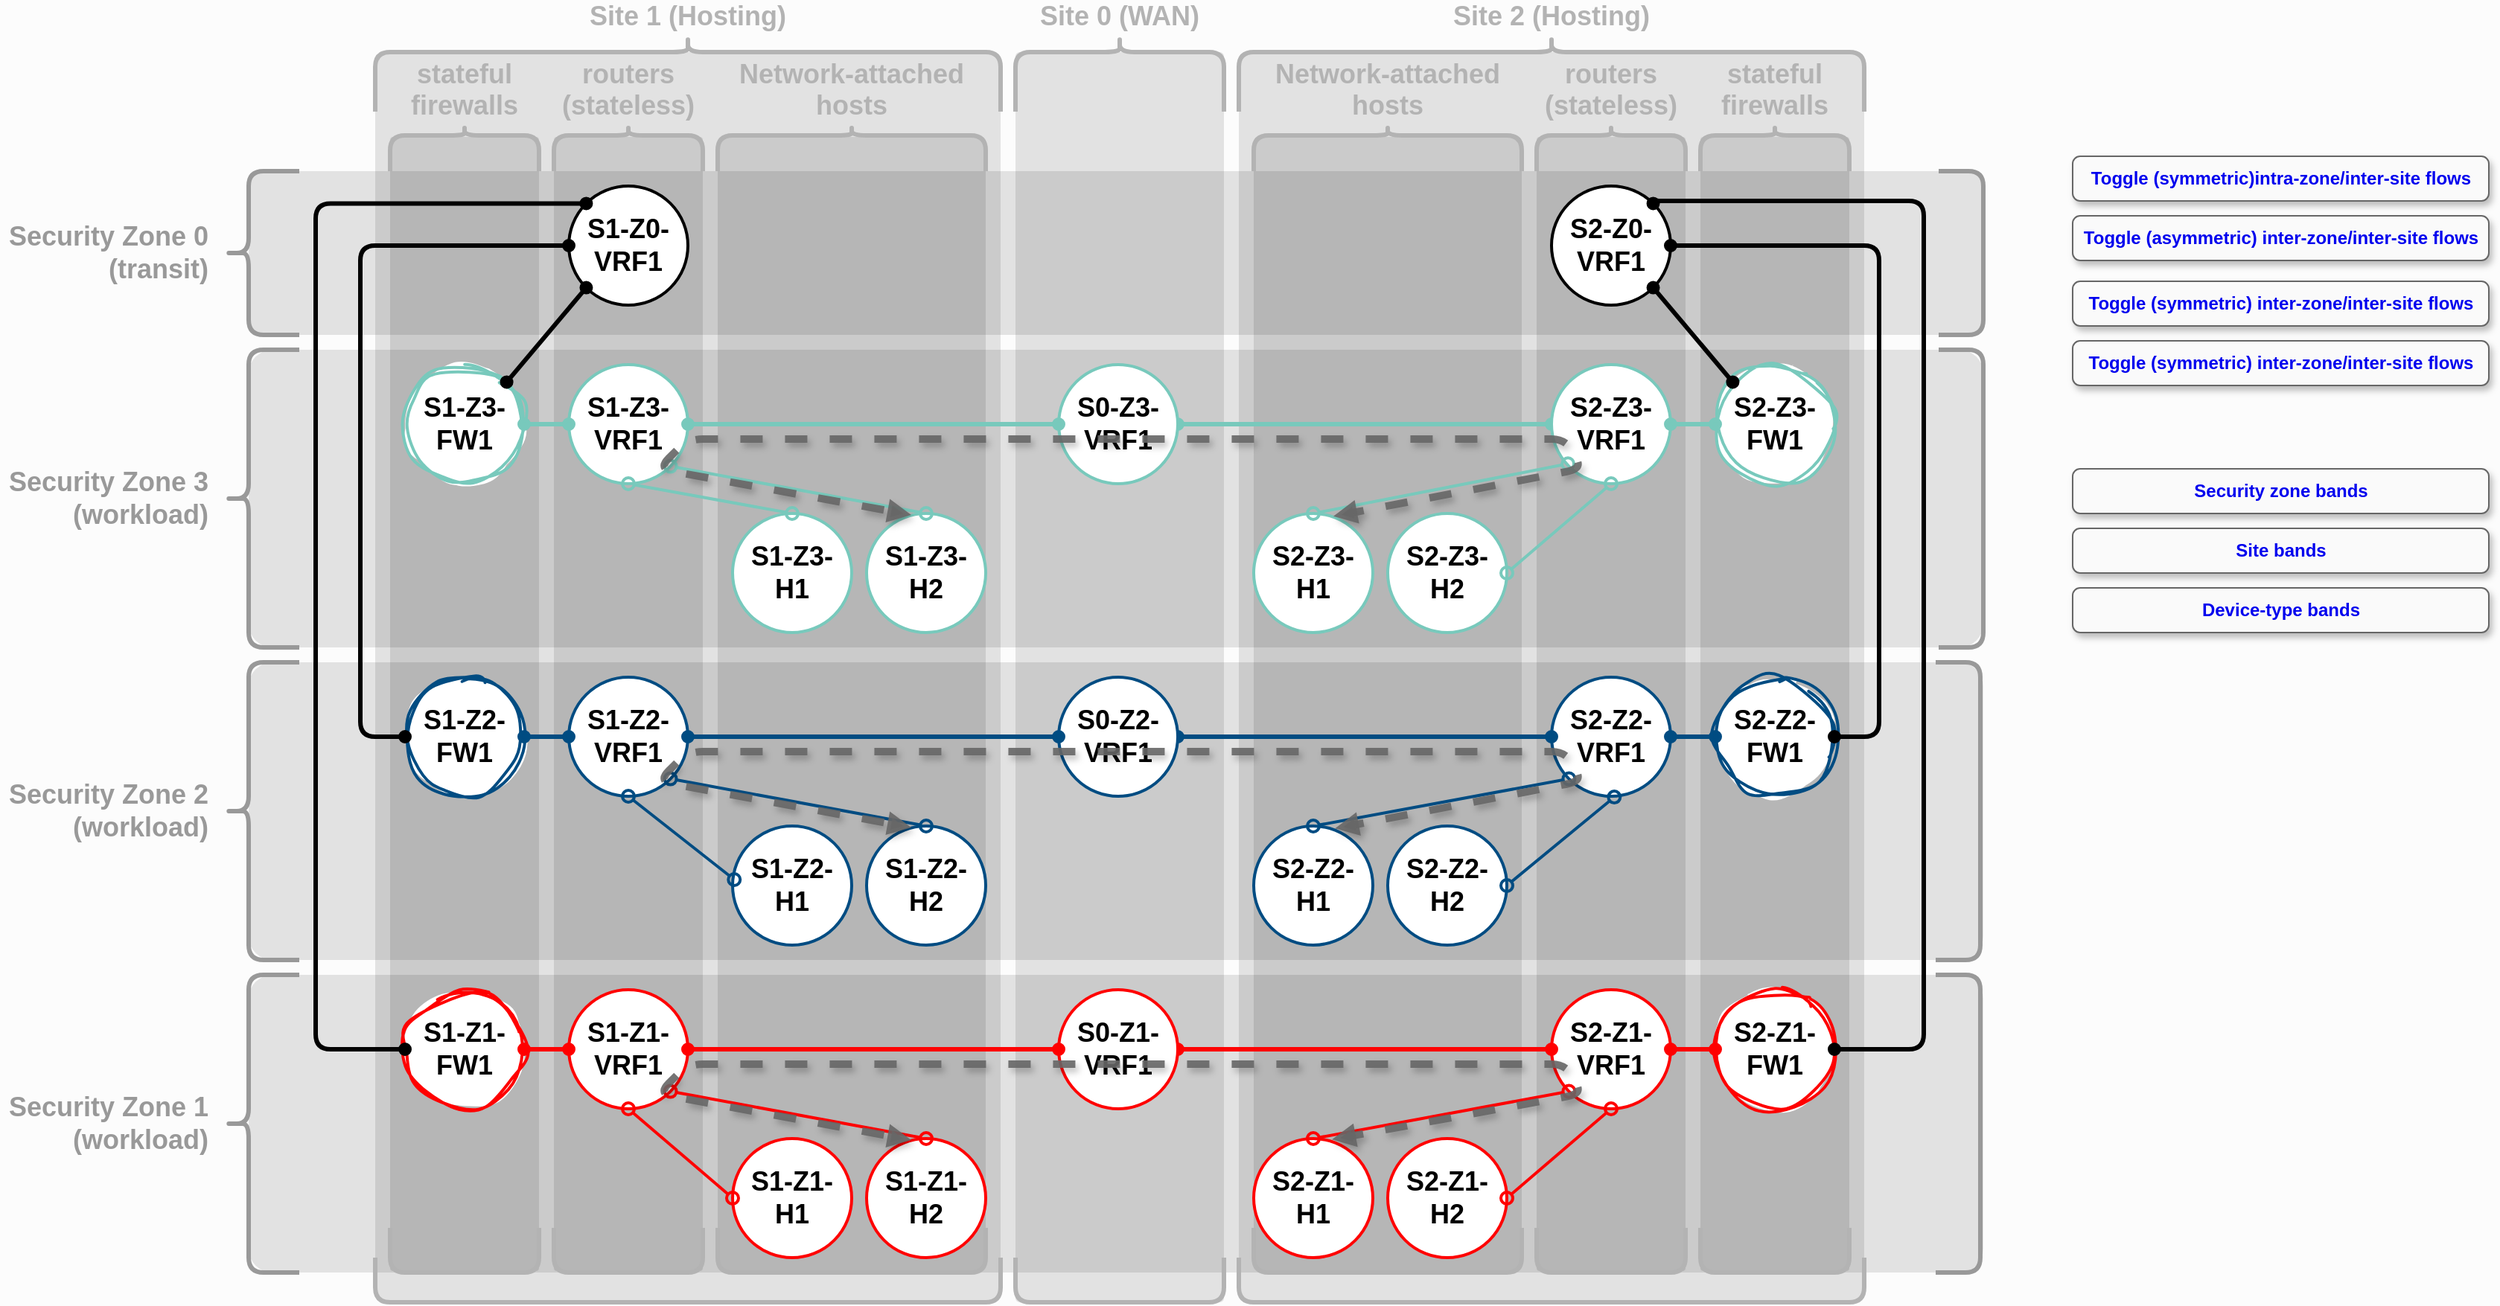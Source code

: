 <mxfile version="24.3.1" type="device">
  <diagram name="Page-1" id="6yeymBKhxuc0Mbmd6qp0">
    <mxGraphModel dx="1463" dy="1254" grid="1" gridSize="10" guides="1" tooltips="1" connect="1" arrows="1" fold="1" page="1" pageScale="1" pageWidth="850" pageHeight="1100" background="#FCFCFC" math="0" shadow="0">
      <root>
        <mxCell id="0" />
        <mxCell id="1" parent="0" />
        <object label="" tags="band band-sz band-sz0" id="dSsE4svFGT5zycd-9bUz-37">
          <mxCell style="rounded=1;whiteSpace=wrap;html=1;strokeColor=none;fillColor=#000000;arcSize=8;opacity=10;" vertex="1" parent="1">
            <mxGeometry x="1175" y="170" width="1165" height="110" as="geometry" />
          </mxCell>
        </object>
        <object label="" tags="band band-sz band-sz3" id="dSsE4svFGT5zycd-9bUz-38">
          <mxCell style="rounded=1;whiteSpace=wrap;html=1;strokeColor=none;fillColor=#000000;arcSize=8;opacity=10;" vertex="1" parent="1">
            <mxGeometry x="1175" y="290" width="1165" height="200" as="geometry" />
          </mxCell>
        </object>
        <object label="" tags="band band-sz band-sz2" id="dSsE4svFGT5zycd-9bUz-39">
          <mxCell style="rounded=1;whiteSpace=wrap;html=1;strokeColor=none;fillColor=#000000;arcSize=8;opacity=10;" vertex="1" parent="1">
            <mxGeometry x="1175" y="500" width="1165" height="200" as="geometry" />
          </mxCell>
        </object>
        <object label="" tags="band band-sz band-sz1" id="dSsE4svFGT5zycd-9bUz-40">
          <mxCell style="rounded=1;whiteSpace=wrap;html=1;strokeColor=none;fillColor=#000000;arcSize=8;opacity=10;" vertex="1" parent="1">
            <mxGeometry x="1175" y="710" width="1165" height="200" as="geometry" />
          </mxCell>
        </object>
        <object label="" tags="band band-devtype band-devtype-fw" id="dSsE4svFGT5zycd-9bUz-44">
          <mxCell style="rounded=1;whiteSpace=wrap;html=1;strokeColor=none;fillColor=#000000;arcSize=2;opacity=10;" vertex="1" parent="1">
            <mxGeometry x="1270" y="147" width="100" height="762" as="geometry" />
          </mxCell>
        </object>
        <object label="" tags="band band-devtype band-devtype-rtr" id="dSsE4svFGT5zycd-9bUz-45">
          <mxCell style="rounded=1;whiteSpace=wrap;html=1;strokeColor=none;fillColor=#000000;arcSize=2;opacity=10;" vertex="1" parent="1">
            <mxGeometry x="1380" y="147" width="100" height="762" as="geometry" />
          </mxCell>
        </object>
        <object label="" tags="band band-devtype band-devtype-hosts" id="dSsE4svFGT5zycd-9bUz-46">
          <mxCell style="rounded=1;whiteSpace=wrap;html=1;strokeColor=none;fillColor=#000000;arcSize=2;opacity=10;" vertex="1" parent="1">
            <mxGeometry x="1490" y="147" width="180" height="762" as="geometry" />
          </mxCell>
        </object>
        <object label="" tags="band band-devtype band-devtype-hosts" id="dSsE4svFGT5zycd-9bUz-47">
          <mxCell style="rounded=1;whiteSpace=wrap;html=1;strokeColor=none;fillColor=#000000;arcSize=2;opacity=10;" vertex="1" parent="1">
            <mxGeometry x="1850" y="147" width="180" height="762" as="geometry" />
          </mxCell>
        </object>
        <object label="" tags="band band-devtype band-devtype-rtr" id="dSsE4svFGT5zycd-9bUz-48">
          <mxCell style="rounded=1;whiteSpace=wrap;html=1;strokeColor=none;fillColor=#000000;arcSize=2;opacity=10;" vertex="1" parent="1">
            <mxGeometry x="2040" y="147" width="100" height="762" as="geometry" />
          </mxCell>
        </object>
        <object label="" tags="band band-devtype band-devtype-fw" id="dSsE4svFGT5zycd-9bUz-49">
          <mxCell style="rounded=1;whiteSpace=wrap;html=1;strokeColor=none;fillColor=#000000;arcSize=2;opacity=10;" vertex="1" parent="1">
            <mxGeometry x="2150" y="147" width="100" height="762" as="geometry" />
          </mxCell>
        </object>
        <object label="" tags="band site-band site-band2" id="dSsE4svFGT5zycd-9bUz-42">
          <mxCell style="rounded=1;whiteSpace=wrap;html=1;strokeColor=none;fillColor=#000000;arcSize=2;opacity=10;" vertex="1" parent="1">
            <mxGeometry x="1840" y="90" width="420" height="840" as="geometry" />
          </mxCell>
        </object>
        <object label="" tags="band site-band site-band0" id="dSsE4svFGT5zycd-9bUz-43">
          <mxCell style="rounded=1;whiteSpace=wrap;html=1;strokeColor=none;fillColor=#000000;arcSize=2;opacity=10;" vertex="1" parent="1">
            <mxGeometry x="1690" y="90" width="140" height="840" as="geometry" />
          </mxCell>
        </object>
        <object label="" tags="band site-band site-band1" id="dSsE4svFGT5zycd-9bUz-41">
          <mxCell style="rounded=1;whiteSpace=wrap;html=1;strokeColor=none;fillColor=#000000;arcSize=2;opacity=10;" vertex="1" parent="1">
            <mxGeometry x="1260" y="90" width="420" height="840" as="geometry" />
          </mxCell>
        </object>
        <mxCell id="Ux4JUTr80TsCuU6cvmH0-153" value="S2-Z2-H1" style="ellipse;whiteSpace=wrap;html=1;aspect=fixed;strokeWidth=2;strokeColor=#004C82;fontSize=18;fontStyle=1" parent="1" vertex="1">
          <mxGeometry x="1850" y="610" width="80" height="80" as="geometry" />
        </mxCell>
        <mxCell id="Ux4JUTr80TsCuU6cvmH0-154" value="S2-Z1-H2" style="ellipse;whiteSpace=wrap;html=1;aspect=fixed;strokeWidth=2;strokeColor=#FF0000;fontSize=18;fontStyle=1" parent="1" vertex="1">
          <mxGeometry x="1940" y="820" width="80" height="80" as="geometry" />
        </mxCell>
        <mxCell id="Ux4JUTr80TsCuU6cvmH0-155" value="S2-Z2-VRF1" style="ellipse;whiteSpace=wrap;html=1;aspect=fixed;strokeWidth=2;strokeColor=#004C82;fontSize=18;fontStyle=1" parent="1" vertex="1">
          <mxGeometry x="2050" y="510" width="80" height="80" as="geometry" />
        </mxCell>
        <mxCell id="Ux4JUTr80TsCuU6cvmH0-156" value="S2-Z1-VRF1" style="ellipse;whiteSpace=wrap;html=1;aspect=fixed;strokeWidth=2;strokeColor=#FF0000;fontSize=18;fontStyle=1" parent="1" vertex="1">
          <mxGeometry x="2050" y="720" width="80" height="80" as="geometry" />
        </mxCell>
        <mxCell id="Ux4JUTr80TsCuU6cvmH0-157" value="S2-Z2-FW1" style="ellipse;whiteSpace=wrap;html=1;aspect=fixed;strokeWidth=2;strokeColor=#004C82;fontSize=18;fontStyle=1;sketch=1;curveFitting=1;jiggle=2;" parent="1" vertex="1">
          <mxGeometry x="2160" y="510" width="80" height="80" as="geometry" />
        </mxCell>
        <mxCell id="Ux4JUTr80TsCuU6cvmH0-158" value="S2-Z1-FW1" style="ellipse;whiteSpace=wrap;html=1;aspect=fixed;strokeWidth=2;strokeColor=#FF0000;fontSize=18;fontStyle=1;sketch=1;curveFitting=1;jiggle=2;" parent="1" vertex="1">
          <mxGeometry x="2160" y="720" width="80" height="80" as="geometry" />
        </mxCell>
        <mxCell id="Ux4JUTr80TsCuU6cvmH0-159" value="S2-Z2-H2" style="ellipse;whiteSpace=wrap;html=1;aspect=fixed;strokeWidth=2;strokeColor=#004C82;fontSize=18;fontStyle=1" parent="1" vertex="1">
          <mxGeometry x="1940" y="610" width="80" height="80" as="geometry" />
        </mxCell>
        <mxCell id="Ux4JUTr80TsCuU6cvmH0-160" value="S2-Z1-H1" style="ellipse;whiteSpace=wrap;html=1;aspect=fixed;strokeWidth=2;strokeColor=#FF0000;fontSize=18;fontStyle=1" parent="1" vertex="1">
          <mxGeometry x="1850" y="820" width="80" height="80" as="geometry" />
        </mxCell>
        <mxCell id="Ux4JUTr80TsCuU6cvmH0-161" value="S2-Z0-VRF1" style="ellipse;whiteSpace=wrap;html=1;aspect=fixed;strokeWidth=2;strokeColor=#000000;fontSize=18;fontStyle=1" parent="1" vertex="1">
          <mxGeometry x="2050" y="180" width="80" height="80" as="geometry" />
        </mxCell>
        <object label="Site 2 (Hosting)" tags="band site-band site-band2" id="Ux4JUTr80TsCuU6cvmH0-162">
          <mxCell style="shape=curlyBracket;whiteSpace=wrap;html=1;rounded=1;labelPosition=center;verticalLabelPosition=top;align=center;verticalAlign=bottom;rotation=0;strokeWidth=3;strokeColor=#B3B3B3;size=0.2;direction=south;fontSize=18;fontColor=#B3B3B3;fontStyle=1" parent="1" vertex="1">
            <mxGeometry x="1840" y="80" width="420" height="50" as="geometry" />
          </mxCell>
        </object>
        <object label="" tags="band site-band site-band2" id="Ux4JUTr80TsCuU6cvmH0-163">
          <mxCell style="shape=curlyBracket;whiteSpace=wrap;html=1;rounded=1;labelPosition=left;verticalLabelPosition=middle;align=right;verticalAlign=middle;rotation=0;strokeWidth=3;strokeColor=#B3B3B3;direction=north;size=0;fontSize=18;fontStyle=1" parent="1" vertex="1">
            <mxGeometry x="1840" y="900" width="420" height="30" as="geometry" />
          </mxCell>
        </object>
        <mxCell id="Ux4JUTr80TsCuU6cvmH0-164" value="" style="endArrow=oval;startArrow=oval;html=1;strokeWidth=3;strokeColor=#004C82;startFill=1;endFill=1;fontSize=18;fontStyle=1" parent="1" source="Ux4JUTr80TsCuU6cvmH0-155" target="Ux4JUTr80TsCuU6cvmH0-157" edge="1">
          <mxGeometry width="50" height="50" relative="1" as="geometry">
            <mxPoint x="714.5" y="591" as="sourcePoint" />
            <mxPoint x="714.5" y="511" as="targetPoint" />
          </mxGeometry>
        </mxCell>
        <mxCell id="Ux4JUTr80TsCuU6cvmH0-165" value="" style="endArrow=oval;startArrow=oval;html=1;strokeWidth=2;strokeColor=#004C82;startFill=0;endFill=0;fontSize=18;fontStyle=1;endSize=8;startSize=8;exitX=1;exitY=0.5;exitDx=0;exitDy=0;entryX=0.527;entryY=1.007;entryDx=0;entryDy=0;entryPerimeter=0;" parent="1" source="Ux4JUTr80TsCuU6cvmH0-159" target="Ux4JUTr80TsCuU6cvmH0-155" edge="1">
          <mxGeometry width="50" height="50" relative="1" as="geometry">
            <mxPoint x="789.535" y="943.573" as="sourcePoint" />
            <mxPoint x="740.107" y="884.729" as="targetPoint" />
          </mxGeometry>
        </mxCell>
        <mxCell id="Ux4JUTr80TsCuU6cvmH0-166" value="" style="endArrow=oval;startArrow=oval;html=1;strokeWidth=2;strokeColor=#004C82;startFill=0;endFill=0;fontSize=18;fontStyle=1;endSize=8;startSize=8;exitX=0.5;exitY=0;exitDx=0;exitDy=0;entryX=0;entryY=1;entryDx=0;entryDy=0;" parent="1" source="Ux4JUTr80TsCuU6cvmH0-153" target="Ux4JUTr80TsCuU6cvmH0-155" edge="1">
          <mxGeometry width="50" height="50" relative="1" as="geometry">
            <mxPoint x="640.228" y="943.372" as="sourcePoint" />
            <mxPoint x="689.072" y="884.877" as="targetPoint" />
          </mxGeometry>
        </mxCell>
        <mxCell id="Ux4JUTr80TsCuU6cvmH0-167" value="" style="endArrow=oval;startArrow=oval;html=1;strokeWidth=3;strokeColor=#FF0000;startFill=1;endFill=1;fontSize=18;fontStyle=1" parent="1" source="Ux4JUTr80TsCuU6cvmH0-156" target="Ux4JUTr80TsCuU6cvmH0-158" edge="1">
          <mxGeometry width="50" height="50" relative="1" as="geometry">
            <mxPoint x="1418.5" y="669" as="sourcePoint" />
            <mxPoint x="1418.5" y="589" as="targetPoint" />
          </mxGeometry>
        </mxCell>
        <mxCell id="Ux4JUTr80TsCuU6cvmH0-168" value="" style="endArrow=oval;startArrow=oval;html=1;strokeWidth=2;strokeColor=#FF0000;startFill=0;endFill=0;fontSize=18;fontStyle=1;endSize=8;startSize=8;exitX=1;exitY=0.5;exitDx=0;exitDy=0;entryX=0.5;entryY=1;entryDx=0;entryDy=0;" parent="1" source="Ux4JUTr80TsCuU6cvmH0-154" target="Ux4JUTr80TsCuU6cvmH0-156" edge="1">
          <mxGeometry width="50" height="50" relative="1" as="geometry">
            <mxPoint x="1493.535" y="798.573" as="sourcePoint" />
            <mxPoint x="1444.107" y="739.729" as="targetPoint" />
          </mxGeometry>
        </mxCell>
        <mxCell id="Ux4JUTr80TsCuU6cvmH0-169" value="" style="endArrow=oval;startArrow=oval;html=1;strokeWidth=2;strokeColor=#FF0000;startFill=0;endFill=0;fontSize=18;fontStyle=1;endSize=8;startSize=8;exitX=0.5;exitY=0;exitDx=0;exitDy=0;entryX=0;entryY=1;entryDx=0;entryDy=0;" parent="1" source="Ux4JUTr80TsCuU6cvmH0-160" target="Ux4JUTr80TsCuU6cvmH0-156" edge="1">
          <mxGeometry width="50" height="50" relative="1" as="geometry">
            <mxPoint x="1344.228" y="798.372" as="sourcePoint" />
            <mxPoint x="1393.072" y="739.877" as="targetPoint" />
          </mxGeometry>
        </mxCell>
        <mxCell id="Ux4JUTr80TsCuU6cvmH0-172" value="" style="endArrow=oval;startArrow=oval;html=1;strokeWidth=3;strokeColor=#FF0000;startFill=1;endFill=1;fontSize=18;fontStyle=1;entryX=0;entryY=0.5;entryDx=0;entryDy=0;exitX=1;exitY=0.5;exitDx=0;exitDy=0;" parent="1" source="Ux4JUTr80TsCuU6cvmH0-175" target="Ux4JUTr80TsCuU6cvmH0-156" edge="1">
          <mxGeometry width="50" height="50" relative="1" as="geometry">
            <mxPoint x="1989.0" y="269" as="sourcePoint" />
            <mxPoint x="1733.75" y="159" as="targetPoint" />
          </mxGeometry>
        </mxCell>
        <mxCell id="Ux4JUTr80TsCuU6cvmH0-173" value="" style="endArrow=oval;startArrow=oval;html=1;strokeWidth=3;strokeColor=#004C82;startFill=1;endFill=1;fontSize=18;fontStyle=1;edgeStyle=orthogonalEdgeStyle;exitX=1;exitY=0.5;exitDx=0;exitDy=0;entryX=0;entryY=0.5;entryDx=0;entryDy=0;" parent="1" source="Ux4JUTr80TsCuU6cvmH0-174" target="Ux4JUTr80TsCuU6cvmH0-155" edge="1">
          <mxGeometry width="50" height="50" relative="1" as="geometry">
            <mxPoint x="1970.0" y="854" as="sourcePoint" />
            <mxPoint x="2059.5" y="623" as="targetPoint" />
          </mxGeometry>
        </mxCell>
        <mxCell id="Ux4JUTr80TsCuU6cvmH0-174" value="S0-Z2-VRF1" style="ellipse;whiteSpace=wrap;html=1;aspect=fixed;strokeWidth=2;strokeColor=#004C82;fontSize=18;fontStyle=1" parent="1" vertex="1">
          <mxGeometry x="1719" y="510" width="80" height="80" as="geometry" />
        </mxCell>
        <mxCell id="Ux4JUTr80TsCuU6cvmH0-175" value="S0-Z1-VRF1" style="ellipse;whiteSpace=wrap;html=1;aspect=fixed;strokeWidth=2;strokeColor=#FF0000;fontSize=18;fontStyle=1" parent="1" vertex="1">
          <mxGeometry x="1719" y="720" width="80" height="80" as="geometry" />
        </mxCell>
        <mxCell id="Ux4JUTr80TsCuU6cvmH0-184" value="" style="endArrow=oval;startArrow=oval;html=1;strokeWidth=3;strokeColor=#78C9BC;startFill=1;endFill=1;fontSize=18;fontStyle=1;entryX=0;entryY=0.5;entryDx=0;entryDy=0;edgeStyle=orthogonalEdgeStyle;exitX=1;exitY=0.5;exitDx=0;exitDy=0;" parent="1" source="Ux4JUTr80TsCuU6cvmH0-185" target="dSsE4svFGT5zycd-9bUz-6" edge="1">
          <mxGeometry width="50" height="50" relative="1" as="geometry">
            <mxPoint x="2080.27" y="874" as="sourcePoint" />
            <mxPoint x="2470.001" y="329.341" as="targetPoint" />
          </mxGeometry>
        </mxCell>
        <mxCell id="Ux4JUTr80TsCuU6cvmH0-185" value="S0-Z3-VRF1" style="ellipse;whiteSpace=wrap;html=1;aspect=fixed;strokeWidth=2;strokeColor=#78C9BC;fontSize=18;fontStyle=1" parent="1" vertex="1">
          <mxGeometry x="1719" y="300" width="80" height="80" as="geometry" />
        </mxCell>
        <mxCell id="Ux4JUTr80TsCuU6cvmH0-186" value="S1-Z2-H1" style="ellipse;whiteSpace=wrap;html=1;aspect=fixed;strokeWidth=2;strokeColor=#004C82;fontSize=18;fontStyle=1" parent="1" vertex="1">
          <mxGeometry x="1500" y="610" width="80" height="80" as="geometry" />
        </mxCell>
        <mxCell id="Ux4JUTr80TsCuU6cvmH0-187" value="S1-Z1-H2" style="ellipse;whiteSpace=wrap;html=1;aspect=fixed;strokeWidth=2;strokeColor=#FF0000;fontSize=18;fontStyle=1" parent="1" vertex="1">
          <mxGeometry x="1590" y="820" width="80" height="80" as="geometry" />
        </mxCell>
        <mxCell id="Ux4JUTr80TsCuU6cvmH0-188" value="S1-Z2-VRF1" style="ellipse;whiteSpace=wrap;html=1;aspect=fixed;strokeWidth=2;strokeColor=#004C82;fontSize=18;fontStyle=1" parent="1" vertex="1">
          <mxGeometry x="1390" y="510" width="80" height="80" as="geometry" />
        </mxCell>
        <mxCell id="Ux4JUTr80TsCuU6cvmH0-189" value="S1-Z1-VRF1" style="ellipse;whiteSpace=wrap;html=1;aspect=fixed;strokeWidth=2;strokeColor=#FF0000;fontSize=18;fontStyle=1" parent="1" vertex="1">
          <mxGeometry x="1390" y="720" width="80" height="80" as="geometry" />
        </mxCell>
        <mxCell id="Ux4JUTr80TsCuU6cvmH0-190" value="S1-Z2-FW1" style="ellipse;whiteSpace=wrap;html=1;aspect=fixed;strokeWidth=2;strokeColor=#004C82;fontSize=18;fontStyle=1;sketch=1;curveFitting=1;jiggle=2;" parent="1" vertex="1">
          <mxGeometry x="1280" y="510" width="80" height="80" as="geometry" />
        </mxCell>
        <mxCell id="Ux4JUTr80TsCuU6cvmH0-191" value="S1-Z1-FW1" style="ellipse;whiteSpace=wrap;html=1;aspect=fixed;strokeWidth=2;strokeColor=#FF0000;fontSize=18;fontStyle=1;sketch=1;curveFitting=1;jiggle=2;shadow=0;perimeterSpacing=0;" parent="1" vertex="1">
          <mxGeometry x="1280" y="720" width="80" height="80" as="geometry" />
        </mxCell>
        <mxCell id="Ux4JUTr80TsCuU6cvmH0-192" value="S1-Z2-H2" style="ellipse;whiteSpace=wrap;html=1;aspect=fixed;strokeWidth=2;strokeColor=#004C82;fontSize=18;fontStyle=1" parent="1" vertex="1">
          <mxGeometry x="1590" y="610" width="80" height="80" as="geometry" />
        </mxCell>
        <mxCell id="Ux4JUTr80TsCuU6cvmH0-193" value="S1-Z1-H1" style="ellipse;whiteSpace=wrap;html=1;aspect=fixed;strokeWidth=2;strokeColor=#FF0000;fontSize=18;fontStyle=1" parent="1" vertex="1">
          <mxGeometry x="1500" y="820" width="80" height="80" as="geometry" />
        </mxCell>
        <mxCell id="Ux4JUTr80TsCuU6cvmH0-194" value="S1-Z0-VRF1" style="ellipse;whiteSpace=wrap;html=1;aspect=fixed;strokeWidth=2;strokeColor=#000000;fontSize=18;fontStyle=1" parent="1" vertex="1">
          <mxGeometry x="1390" y="180" width="80" height="80" as="geometry" />
        </mxCell>
        <object label="Site 1 (Hosting)" tags="band site-band site-band1" id="Ux4JUTr80TsCuU6cvmH0-195">
          <mxCell style="shape=curlyBracket;whiteSpace=wrap;html=1;rounded=1;labelPosition=center;verticalLabelPosition=top;align=center;verticalAlign=bottom;rotation=0;strokeWidth=3;strokeColor=#B3B3B3;size=0.2;direction=south;fontSize=18;fontColor=#B3B3B3;fontStyle=1" parent="1" vertex="1">
            <mxGeometry x="1260" y="80" width="420" height="50" as="geometry" />
          </mxCell>
        </object>
        <object label="" tags="band site-band site-band1" id="Ux4JUTr80TsCuU6cvmH0-196">
          <mxCell style="shape=curlyBracket;whiteSpace=wrap;html=1;rounded=1;labelPosition=left;verticalLabelPosition=middle;align=right;verticalAlign=middle;rotation=0;strokeWidth=3;strokeColor=#B3B3B3;direction=north;size=0;fontSize=18;fontStyle=1" parent="1" vertex="1">
            <mxGeometry x="1260" y="900" width="420" height="30" as="geometry" />
          </mxCell>
        </object>
        <mxCell id="Ux4JUTr80TsCuU6cvmH0-197" value="" style="endArrow=oval;startArrow=oval;html=1;strokeWidth=3;strokeColor=#004C82;startFill=1;endFill=1;fontSize=18;fontStyle=1;exitX=0;exitY=0.5;exitDx=0;exitDy=0;" parent="1" source="Ux4JUTr80TsCuU6cvmH0-188" target="Ux4JUTr80TsCuU6cvmH0-190" edge="1">
          <mxGeometry width="50" height="50" relative="1" as="geometry">
            <mxPoint x="1709" y="570" as="sourcePoint" />
            <mxPoint x="382.5" y="539" as="targetPoint" />
          </mxGeometry>
        </mxCell>
        <mxCell id="Ux4JUTr80TsCuU6cvmH0-198" value="" style="endArrow=oval;startArrow=oval;html=1;strokeWidth=2;strokeColor=#004C82;startFill=0;endFill=0;fontSize=18;fontStyle=1;endSize=8;startSize=8;exitX=0.5;exitY=0;exitDx=0;exitDy=0;entryX=1;entryY=1;entryDx=0;entryDy=0;" parent="1" source="Ux4JUTr80TsCuU6cvmH0-192" target="Ux4JUTr80TsCuU6cvmH0-188" edge="1">
          <mxGeometry width="50" height="50" relative="1" as="geometry">
            <mxPoint x="457.535" y="971.573" as="sourcePoint" />
            <mxPoint x="408.107" y="912.729" as="targetPoint" />
          </mxGeometry>
        </mxCell>
        <mxCell id="Ux4JUTr80TsCuU6cvmH0-199" value="" style="endArrow=oval;startArrow=oval;html=1;strokeWidth=2;strokeColor=#004C82;startFill=0;endFill=0;fontSize=18;fontStyle=1;endSize=8;startSize=8;entryX=0.5;entryY=1;entryDx=0;entryDy=0;exitX=0.014;exitY=0.45;exitDx=0;exitDy=0;exitPerimeter=0;" parent="1" source="Ux4JUTr80TsCuU6cvmH0-186" target="Ux4JUTr80TsCuU6cvmH0-188" edge="1">
          <mxGeometry width="50" height="50" relative="1" as="geometry">
            <mxPoint x="308.228" y="971.372" as="sourcePoint" />
            <mxPoint x="357.072" y="912.877" as="targetPoint" />
          </mxGeometry>
        </mxCell>
        <mxCell id="Ux4JUTr80TsCuU6cvmH0-200" value="" style="endArrow=oval;startArrow=oval;html=1;strokeWidth=3;strokeColor=#FF0000;startFill=1;endFill=1;fontSize=18;fontStyle=1" parent="1" source="Ux4JUTr80TsCuU6cvmH0-189" target="Ux4JUTr80TsCuU6cvmH0-191" edge="1">
          <mxGeometry width="50" height="50" relative="1" as="geometry">
            <mxPoint x="1197.5" y="678" as="sourcePoint" />
            <mxPoint x="1197.5" y="598" as="targetPoint" />
          </mxGeometry>
        </mxCell>
        <mxCell id="Ux4JUTr80TsCuU6cvmH0-201" value="" style="endArrow=oval;startArrow=oval;html=1;strokeWidth=2;strokeColor=#FF0000;startFill=0;endFill=0;fontSize=18;fontStyle=1;endSize=8;startSize=8;exitX=0.5;exitY=0;exitDx=0;exitDy=0;entryX=1;entryY=1;entryDx=0;entryDy=0;" parent="1" source="Ux4JUTr80TsCuU6cvmH0-187" target="Ux4JUTr80TsCuU6cvmH0-189" edge="1">
          <mxGeometry width="50" height="50" relative="1" as="geometry">
            <mxPoint x="1272.535" y="807.573" as="sourcePoint" />
            <mxPoint x="1223.107" y="748.729" as="targetPoint" />
          </mxGeometry>
        </mxCell>
        <mxCell id="Ux4JUTr80TsCuU6cvmH0-202" value="" style="endArrow=oval;startArrow=oval;html=1;strokeWidth=2;strokeColor=#FF0000;startFill=0;endFill=0;fontSize=18;fontStyle=1;endSize=8;startSize=8;entryX=0.5;entryY=1;entryDx=0;entryDy=0;exitX=0;exitY=0.5;exitDx=0;exitDy=0;" parent="1" source="Ux4JUTr80TsCuU6cvmH0-193" target="Ux4JUTr80TsCuU6cvmH0-189" edge="1">
          <mxGeometry width="50" height="50" relative="1" as="geometry">
            <mxPoint x="1123.228" y="807.372" as="sourcePoint" />
            <mxPoint x="1172.072" y="748.877" as="targetPoint" />
          </mxGeometry>
        </mxCell>
        <mxCell id="Ux4JUTr80TsCuU6cvmH0-203" value="" style="endArrow=oval;startArrow=oval;html=1;strokeColor=#000000;strokeWidth=3;startFill=1;endFill=1;fontSize=18;fontStyle=1;exitX=0;exitY=0;exitDx=0;exitDy=0;entryX=0;entryY=0.5;entryDx=0;entryDy=0;rounded=1;edgeStyle=orthogonalEdgeStyle;" parent="1" source="Ux4JUTr80TsCuU6cvmH0-194" target="Ux4JUTr80TsCuU6cvmH0-191" edge="1">
          <mxGeometry width="50" height="50" relative="1" as="geometry">
            <mxPoint x="1507.5" y="88" as="sourcePoint" />
            <mxPoint x="900" y="88" as="targetPoint" />
            <Array as="points">
              <mxPoint x="1220" y="192" />
              <mxPoint x="1220" y="760" />
            </Array>
          </mxGeometry>
        </mxCell>
        <mxCell id="Ux4JUTr80TsCuU6cvmH0-204" value="" style="endArrow=oval;startArrow=oval;html=1;strokeColor=#000000;strokeWidth=3;startFill=1;endFill=1;fontSize=18;fontStyle=1;exitX=0;exitY=0.5;exitDx=0;exitDy=0;entryX=0;entryY=0.5;entryDx=0;entryDy=0;rounded=1;edgeStyle=orthogonalEdgeStyle;" parent="1" source="Ux4JUTr80TsCuU6cvmH0-194" target="Ux4JUTr80TsCuU6cvmH0-190" edge="1">
          <mxGeometry width="50" height="50" relative="1" as="geometry">
            <mxPoint x="1514.343" y="152.374" as="sourcePoint" />
            <mxPoint x="1401.715" y="227.711" as="targetPoint" />
            <Array as="points">
              <mxPoint x="1250" y="220" />
              <mxPoint x="1250" y="550" />
            </Array>
          </mxGeometry>
        </mxCell>
        <mxCell id="Ux4JUTr80TsCuU6cvmH0-205" value="" style="endArrow=oval;startArrow=oval;html=1;strokeWidth=3;strokeColor=#FF0000;startFill=1;endFill=1;fontSize=18;fontStyle=1;entryX=1;entryY=0.5;entryDx=0;entryDy=0;exitX=0;exitY=0.5;exitDx=0;exitDy=0;" parent="1" source="Ux4JUTr80TsCuU6cvmH0-175" target="Ux4JUTr80TsCuU6cvmH0-189" edge="1">
          <mxGeometry width="50" height="50" relative="1" as="geometry">
            <mxPoint x="1277.0" y="560" as="sourcePoint" />
            <mxPoint x="1022.75" y="159" as="targetPoint" />
          </mxGeometry>
        </mxCell>
        <mxCell id="Ux4JUTr80TsCuU6cvmH0-206" value="" style="endArrow=oval;startArrow=oval;html=1;strokeWidth=3;strokeColor=#004C82;startFill=1;endFill=1;fontSize=18;fontStyle=1;edgeStyle=orthogonalEdgeStyle;exitX=0;exitY=0.5;exitDx=0;exitDy=0;entryX=1;entryY=0.5;entryDx=0;entryDy=0;" parent="1" source="Ux4JUTr80TsCuU6cvmH0-174" target="Ux4JUTr80TsCuU6cvmH0-188" edge="1">
          <mxGeometry width="50" height="50" relative="1" as="geometry">
            <mxPoint x="1189" y="689" as="sourcePoint" />
            <mxPoint x="1348.5" y="623" as="targetPoint" />
          </mxGeometry>
        </mxCell>
        <mxCell id="Ux4JUTr80TsCuU6cvmH0-207" value="S1-Z3-H1" style="ellipse;whiteSpace=wrap;html=1;aspect=fixed;strokeWidth=2;strokeColor=#78C9BC;fontSize=18;fontStyle=1" parent="1" vertex="1">
          <mxGeometry x="1500" y="400" width="80" height="80" as="geometry" />
        </mxCell>
        <mxCell id="Ux4JUTr80TsCuU6cvmH0-208" value="S1-Z3-VRF1" style="ellipse;whiteSpace=wrap;html=1;aspect=fixed;strokeWidth=2;strokeColor=#78C9BC;fontSize=18;fontStyle=1" parent="1" vertex="1">
          <mxGeometry x="1390" y="300" width="80" height="80" as="geometry" />
        </mxCell>
        <mxCell id="Ux4JUTr80TsCuU6cvmH0-209" value="S1-Z3-FW1" style="ellipse;whiteSpace=wrap;html=1;aspect=fixed;strokeWidth=2;strokeColor=#78C9BC;fontSize=18;fontStyle=1;sketch=1;curveFitting=1;jiggle=2;" parent="1" vertex="1">
          <mxGeometry x="1280" y="300" width="80" height="80" as="geometry" />
        </mxCell>
        <mxCell id="Ux4JUTr80TsCuU6cvmH0-210" value="S1-Z3-H2" style="ellipse;whiteSpace=wrap;html=1;aspect=fixed;strokeWidth=2;strokeColor=#78C9BC;fontSize=18;fontStyle=1" parent="1" vertex="1">
          <mxGeometry x="1590" y="400" width="80" height="80" as="geometry" />
        </mxCell>
        <mxCell id="Ux4JUTr80TsCuU6cvmH0-211" value="" style="endArrow=oval;startArrow=oval;html=1;strokeWidth=3;strokeColor=#78C9BC;startFill=1;endFill=1;fontSize=18;fontStyle=1" parent="1" source="Ux4JUTr80TsCuU6cvmH0-208" target="Ux4JUTr80TsCuU6cvmH0-209" edge="1">
          <mxGeometry width="50" height="50" relative="1" as="geometry">
            <mxPoint x="-16.5" y="410" as="sourcePoint" />
            <mxPoint x="-16.5" y="330" as="targetPoint" />
          </mxGeometry>
        </mxCell>
        <mxCell id="Ux4JUTr80TsCuU6cvmH0-212" value="" style="endArrow=oval;startArrow=oval;html=1;strokeWidth=2;strokeColor=#78C9BC;startFill=0;endFill=0;fontSize=18;fontStyle=1;endSize=8;startSize=8;exitX=0.5;exitY=0;exitDx=0;exitDy=0;entryX=1;entryY=1;entryDx=0;entryDy=0;" parent="1" source="Ux4JUTr80TsCuU6cvmH0-210" target="Ux4JUTr80TsCuU6cvmH0-208" edge="1">
          <mxGeometry width="50" height="50" relative="1" as="geometry">
            <mxPoint x="58.535" y="762.573" as="sourcePoint" />
            <mxPoint x="9.107" y="703.729" as="targetPoint" />
          </mxGeometry>
        </mxCell>
        <mxCell id="Ux4JUTr80TsCuU6cvmH0-213" value="" style="endArrow=oval;startArrow=oval;html=1;strokeWidth=2;strokeColor=#78C9BC;startFill=0;endFill=0;fontSize=18;fontStyle=1;endSize=8;startSize=8;exitX=0.5;exitY=0;exitDx=0;exitDy=0;entryX=0.5;entryY=1;entryDx=0;entryDy=0;" parent="1" source="Ux4JUTr80TsCuU6cvmH0-207" target="Ux4JUTr80TsCuU6cvmH0-208" edge="1">
          <mxGeometry width="50" height="50" relative="1" as="geometry">
            <mxPoint x="-90.772" y="762.372" as="sourcePoint" />
            <mxPoint x="-41.928" y="703.877" as="targetPoint" />
          </mxGeometry>
        </mxCell>
        <mxCell id="Ux4JUTr80TsCuU6cvmH0-214" value="" style="endArrow=oval;startArrow=oval;html=1;strokeColor=#000000;strokeWidth=3;startFill=1;endFill=1;fontSize=18;fontStyle=1;entryX=1;entryY=0;entryDx=0;entryDy=0;exitX=0;exitY=1;exitDx=0;exitDy=0;rounded=1;" parent="1" source="Ux4JUTr80TsCuU6cvmH0-194" target="Ux4JUTr80TsCuU6cvmH0-209" edge="1">
          <mxGeometry width="50" height="50" relative="1" as="geometry">
            <mxPoint x="1568" y="150" as="sourcePoint" />
            <mxPoint x="1568" y="279" as="targetPoint" />
          </mxGeometry>
        </mxCell>
        <mxCell id="Ux4JUTr80TsCuU6cvmH0-215" value="" style="endArrow=oval;startArrow=oval;html=1;strokeWidth=3;strokeColor=#78C9BC;startFill=1;endFill=1;fontSize=18;fontStyle=1;entryX=1;entryY=0.5;entryDx=0;entryDy=0;edgeStyle=orthogonalEdgeStyle;exitX=0;exitY=0.5;exitDx=0;exitDy=0;" parent="1" source="Ux4JUTr80TsCuU6cvmH0-185" target="Ux4JUTr80TsCuU6cvmH0-208" edge="1">
          <mxGeometry width="50" height="50" relative="1" as="geometry">
            <mxPoint x="1109" y="759" as="sourcePoint" />
            <mxPoint x="1759.001" y="329.341" as="targetPoint" />
          </mxGeometry>
        </mxCell>
        <object label="" tags="band site-band site-band0" id="Ux4JUTr80TsCuU6cvmH0-216">
          <mxCell style="shape=curlyBracket;whiteSpace=wrap;html=1;rounded=1;labelPosition=left;verticalLabelPosition=middle;align=right;verticalAlign=middle;rotation=0;strokeWidth=3;strokeColor=#B3B3B3;direction=north;size=0;fontSize=18;fontStyle=1" parent="1" vertex="1">
            <mxGeometry x="1690" y="900" width="140" height="30" as="geometry" />
          </mxCell>
        </object>
        <object label="Site 0 (WAN)" tags="band site-band site-band0" id="Ux4JUTr80TsCuU6cvmH0-217">
          <mxCell style="shape=curlyBracket;whiteSpace=wrap;html=1;rounded=1;labelPosition=center;verticalLabelPosition=top;align=center;verticalAlign=bottom;rotation=0;strokeWidth=3;strokeColor=#B3B3B3;size=0.2;direction=south;fontSize=18;fontColor=#B3B3B3;fontStyle=1" parent="1" vertex="1">
            <mxGeometry x="1690" y="80" width="140" height="50" as="geometry" />
          </mxCell>
        </object>
        <object label="Security Zone 1&lt;div&gt;(workload)&lt;/div&gt;" tags="band band-sz band-sz1" id="Ux4JUTr80TsCuU6cvmH0-218">
          <mxCell style="shape=curlyBracket;html=1;rounded=1;labelPosition=center;verticalLabelPosition=middle;align=right;verticalAlign=middle;rotation=0;strokeWidth=3;strokeColor=#999999;size=0.32;direction=east;fontSize=18;fontColor=#999999;fontStyle=1;horizontal=1;spacingRight=60;spacingLeft=-65;" parent="1" vertex="1">
            <mxGeometry x="1159" y="710" width="50" height="200" as="geometry" />
          </mxCell>
        </object>
        <object label="" tags="band band-sz band-sz1" id="Ux4JUTr80TsCuU6cvmH0-219">
          <mxCell style="shape=curlyBracket;whiteSpace=wrap;html=1;rounded=1;labelPosition=left;verticalLabelPosition=middle;align=right;verticalAlign=middle;rotation=0;strokeWidth=3;strokeColor=#999999;direction=west;size=0;fontSize=18;fontStyle=1" parent="1" vertex="1">
            <mxGeometry x="2308" y="710" width="30" height="200" as="geometry" />
          </mxCell>
        </object>
        <object label="Security Zone 2&lt;div&gt;(workload)&lt;/div&gt;" tags="band band-sz band-sz2" id="Ux4JUTr80TsCuU6cvmH0-220">
          <mxCell style="shape=curlyBracket;html=1;rounded=1;labelPosition=center;verticalLabelPosition=middle;align=right;verticalAlign=middle;rotation=0;strokeWidth=3;strokeColor=#999999;size=0.32;direction=east;fontSize=18;fontColor=#999999;fontStyle=1;horizontal=1;spacingRight=60;spacingLeft=-65;" parent="1" vertex="1">
            <mxGeometry x="1159" y="500" width="50" height="200" as="geometry" />
          </mxCell>
        </object>
        <object label="" tags="band band-sz band-sz2" id="Ux4JUTr80TsCuU6cvmH0-221">
          <mxCell style="shape=curlyBracket;whiteSpace=wrap;html=1;rounded=1;labelPosition=left;verticalLabelPosition=middle;align=right;verticalAlign=middle;rotation=0;strokeWidth=3;strokeColor=#999999;direction=west;size=0;fontSize=18;fontStyle=1" parent="1" vertex="1">
            <mxGeometry x="2308" y="500" width="30" height="200" as="geometry" />
          </mxCell>
        </object>
        <object label="&amp;nbsp;Security Zone 3&lt;div&gt;(workload)&lt;/div&gt;" tags="band band-sz band-sz3" id="Ux4JUTr80TsCuU6cvmH0-222">
          <mxCell style="shape=curlyBracket;html=1;rounded=1;labelPosition=center;verticalLabelPosition=middle;align=right;verticalAlign=middle;rotation=0;strokeWidth=3;strokeColor=#999999;size=0.32;direction=east;fontSize=18;fontColor=#999999;fontStyle=1;horizontal=1;spacingRight=60;spacingLeft=-85;" parent="1" vertex="1">
            <mxGeometry x="1159" y="290" width="50" height="200" as="geometry" />
          </mxCell>
        </object>
        <object label="" tags="band band-sz band-sz3" id="Ux4JUTr80TsCuU6cvmH0-223">
          <mxCell style="shape=curlyBracket;whiteSpace=wrap;html=1;rounded=1;labelPosition=left;verticalLabelPosition=middle;align=right;verticalAlign=middle;rotation=0;strokeWidth=3;strokeColor=#999999;direction=west;size=0;fontSize=18;fontStyle=1" parent="1" vertex="1">
            <mxGeometry x="2310" y="290" width="30" height="200" as="geometry" />
          </mxCell>
        </object>
        <object label="Security Zone 0&lt;div&gt;(transit)&lt;/div&gt;" tags="band band-sz band-sz0" id="Ux4JUTr80TsCuU6cvmH0-224">
          <mxCell style="shape=curlyBracket;html=1;rounded=1;labelPosition=center;verticalLabelPosition=middle;align=right;verticalAlign=middle;rotation=0;strokeWidth=3;strokeColor=#999999;size=0.32;direction=east;fontSize=18;fontColor=#999999;fontStyle=1;horizontal=1;spacingRight=60;spacingLeft=-65;" parent="1" vertex="1">
            <mxGeometry x="1159" y="170" width="50" height="110" as="geometry" />
          </mxCell>
        </object>
        <object label="" tags="band band-sz band-sz0" id="Ux4JUTr80TsCuU6cvmH0-225">
          <mxCell style="shape=curlyBracket;whiteSpace=wrap;html=1;rounded=1;labelPosition=left;verticalLabelPosition=middle;align=right;verticalAlign=middle;rotation=0;strokeWidth=3;strokeColor=#999999;direction=west;size=0;fontSize=18;fontStyle=1;fontColor=#666666;" parent="1" vertex="1">
            <mxGeometry x="2310" y="170" width="30" height="110" as="geometry" />
          </mxCell>
        </object>
        <object label="" tags="intersite-interzone-flow" id="Ux4JUTr80TsCuU6cvmH0-228">
          <mxCell style="endArrow=open;startArrow=oval;html=1;strokeWidth=3;strokeColor=#000000;startFill=1;endFill=0;fontSize=18;fontStyle=1;fontColor=#666666;flowAnimation=1;backgroundOutline=0;flowAnimationDuration=1000;flowAnimationDirection=alternate;fixDash=0;flowAnimationTimingFunction=linear;endSize=10;startSize=10;dashed=1;exitX=0;exitY=0.263;exitDx=0;exitDy=0;entryX=0.5;entryY=0.25;entryDx=0;entryDy=0;rounded=1;curved=0;exitPerimeter=0;entryPerimeter=0;" parent="1" source="Ux4JUTr80TsCuU6cvmH0-159" target="Ux4JUTr80TsCuU6cvmH0-207" edge="1" visible="0">
            <mxGeometry width="50" height="50" relative="1" as="geometry">
              <mxPoint x="600" y="630" as="sourcePoint" />
              <mxPoint x="-166.8" y="368.0" as="targetPoint" />
              <Array as="points">
                <mxPoint x="2130" y="600" />
                <mxPoint x="1450" y="600" />
                <mxPoint x="1450" y="470" />
                <mxPoint x="1550" y="120" />
                <mxPoint x="1330" y="230" />
                <mxPoint x="1330" y="310" />
              </Array>
            </mxGeometry>
          </mxCell>
        </object>
        <object label="" tags="intersite-interzone-flow" id="Ux4JUTr80TsCuU6cvmH0-229">
          <mxCell style="endArrow=open;startArrow=oval;html=1;strokeWidth=3;strokeColor=#000000;startFill=1;endFill=0;fontSize=18;fontStyle=1;fontColor=#666666;flowAnimation=1;backgroundOutline=0;flowAnimationDuration=1000;flowAnimationDirection=alternate;fixDash=0;flowAnimationTimingFunction=linear;endSize=10;startSize=10;dashed=1;exitX=0.75;exitY=0.375;exitDx=0;exitDy=0;rounded=1;curved=0;exitPerimeter=0;entryX=0.375;entryY=0.125;entryDx=0;entryDy=0;entryPerimeter=0;" parent="1" source="Ux4JUTr80TsCuU6cvmH0-207" target="Ux4JUTr80TsCuU6cvmH0-159" edge="1" visible="0">
            <mxGeometry width="50" height="50" relative="1" as="geometry">
              <mxPoint x="-187" y="358" as="sourcePoint" />
              <mxPoint x="630" y="650" as="targetPoint" />
              <Array as="points">
                <mxPoint x="1330" y="350" />
                <mxPoint x="1380" y="300" />
                <mxPoint x="2230" y="300" />
                <mxPoint x="2230" y="260" />
                <mxPoint x="1990" y="120" />
                <mxPoint x="2150" y="470" />
                <mxPoint x="2150" y="580" />
              </Array>
            </mxGeometry>
          </mxCell>
        </object>
        <UserObject label="Toggle (symmetric)intra-zone/inter-site flows" link="data:action/json,{&quot;actions&quot;:[{&quot;toggle&quot;:{&quot;tags&quot;:[&quot;intersite-intrazone-flow&quot;]}}]}" tags="control" id="Ux4JUTr80TsCuU6cvmH0-230">
          <mxCell style="html=1;shadow=1;dashed=0;shape=mxgraph.bootstrap.rrect;rSize=5;strokeWidth=1;whiteSpace=wrap;align=center;verticalAlign=middle;spacingLeft=0;fontStyle=1;fontSize=12;spacing=5;strokeColor=#666666;fontColor=#0000EE;fillColor=#FAFAFA;" parent="1" vertex="1">
            <mxGeometry x="2400" y="160" width="279.5" height="30" as="geometry" />
          </mxCell>
        </UserObject>
        <object label="" tags="intersite-intrazone-flow" id="Ux4JUTr80TsCuU6cvmH0-231">
          <mxCell style="endArrow=block;startArrow=block;html=1;strokeWidth=5;strokeColor=#666666;startFill=1;endFill=1;fontSize=18;fontStyle=1;fontColor=#666666;flowAnimation=1;backgroundOutline=0;flowAnimationDuration=750;flowAnimationDirection=alternate;fixDash=0;flowAnimationTimingFunction=ease;endSize=3;startSize=3;dashed=1;rounded=1;curved=0;shadow=1;opacity=90;entryX=0.657;entryY=0.008;entryDx=0;entryDy=0;entryPerimeter=0;" parent="1" target="Ux4JUTr80TsCuU6cvmH0-160" edge="1">
            <mxGeometry width="50" height="50" relative="1" as="geometry">
              <mxPoint x="1620" y="821" as="sourcePoint" />
              <mxPoint x="1920" y="820" as="targetPoint" />
              <Array as="points">
                <mxPoint x="1450" y="790" />
                <mxPoint x="1470" y="770" />
                <mxPoint x="2060" y="770" />
                <mxPoint x="2070" y="790" />
              </Array>
            </mxGeometry>
          </mxCell>
        </object>
        <UserObject label="Toggle (asymmetric) inter-zone/inter-site flows" link="data:action/json,{&quot;actions&quot;:[{&quot;toggle&quot;:{&quot;tags&quot;:[&quot;intersite-interzone-flow&quot;]}}]}" tags="control" id="Ux4JUTr80TsCuU6cvmH0-235">
          <mxCell style="html=1;shadow=1;dashed=0;shape=mxgraph.bootstrap.rrect;rSize=5;strokeWidth=1;whiteSpace=wrap;align=center;verticalAlign=middle;spacingLeft=0;fontStyle=1;fontSize=12;spacing=5;strokeColor=#666666;fontColor=#0000EE;fillColor=#FAFAFA;" parent="1" vertex="1">
            <mxGeometry x="2400" y="200" width="279.5" height="30" as="geometry" />
          </mxCell>
        </UserObject>
        <object label="" tags="intersite-interzone-flow" id="Ux4JUTr80TsCuU6cvmH0-236">
          <mxCell style="shadow=0;dashed=0;html=1;strokeColor=none;fillColor=#FF0000;labelPosition=center;verticalLabelPosition=bottom;verticalAlign=top;align=center;outlineConnect=0;shape=mxgraph.veeam.failed;aspect=fixed;" parent="1" vertex="1" visible="0">
            <mxGeometry x="1438" y="523" width="25" height="25" as="geometry" />
          </mxCell>
        </object>
        <object label="" tags="intersite-interzone-flow" id="Ux4JUTr80TsCuU6cvmH0-237">
          <mxCell style="shadow=0;dashed=0;html=1;strokeColor=none;fillColor=#FF0000;labelPosition=center;verticalLabelPosition=bottom;verticalAlign=top;align=center;outlineConnect=0;shape=mxgraph.veeam.failed;aspect=fixed;" parent="1" vertex="1" visible="0">
            <mxGeometry x="2135" y="448" width="25" height="25" as="geometry" />
          </mxCell>
        </object>
        <object label="" tags="intersite-interzone-flow" id="Ux4JUTr80TsCuU6cvmH0-238">
          <mxCell style="shadow=0;dashed=0;html=1;strokeColor=none;fillColor=#FF0000;labelPosition=center;verticalLabelPosition=bottom;verticalAlign=top;align=center;outlineConnect=0;shape=mxgraph.veeam.failed;aspect=fixed;" parent="1" vertex="1" visible="0">
            <mxGeometry x="1368" y="196" width="25" height="25" as="geometry" />
          </mxCell>
        </object>
        <object label="" tags="intersite-interzone-flow" id="Ux4JUTr80TsCuU6cvmH0-239">
          <mxCell style="shadow=0;dashed=0;html=1;strokeColor=none;fillColor=#FF0000;labelPosition=center;verticalLabelPosition=bottom;verticalAlign=top;align=center;outlineConnect=0;shape=mxgraph.veeam.failed;aspect=fixed;" parent="1" vertex="1" visible="0">
            <mxGeometry x="2187.5" y="234" width="25" height="25" as="geometry" />
          </mxCell>
        </object>
        <UserObject label="Toggle (symmetric) inter-zone/inter-site flows" link="data:action/json,{&quot;actions&quot;:[{&quot;toggle&quot;:{&quot;tags&quot;:[&quot;intersite-interzone-flow-good&quot;]}}]}" tags="control" id="Ux4JUTr80TsCuU6cvmH0-240">
          <mxCell style="html=1;shadow=1;dashed=0;shape=mxgraph.bootstrap.rrect;rSize=5;strokeWidth=1;whiteSpace=wrap;align=center;verticalAlign=middle;spacingLeft=0;fontStyle=1;fontSize=12;spacing=5;strokeColor=#666666;fontColor=#0000EE;fillColor=#FAFAFA;" parent="1" vertex="1">
            <mxGeometry x="2400" y="244" width="279.5" height="30" as="geometry" />
          </mxCell>
        </UserObject>
        <object label="" tags="intersite-interzone-flow-good" id="Ux4JUTr80TsCuU6cvmH0-243">
          <mxCell style="sketch=0;html=1;aspect=fixed;strokeColor=none;shadow=0;align=center;fillColor=#2D9C5E;verticalAlign=top;labelPosition=center;verticalLabelPosition=bottom;shape=mxgraph.gcp2.check" parent="1" vertex="1" visible="0">
            <mxGeometry x="1280" y="180" width="50" height="40" as="geometry" />
          </mxCell>
        </object>
        <object label="" tags="intersite-interzone-flow-good" id="Ux4JUTr80TsCuU6cvmH0-244">
          <mxCell style="sketch=0;html=1;aspect=fixed;strokeColor=none;shadow=0;align=center;fillColor=#2D9C5E;verticalAlign=top;labelPosition=center;verticalLabelPosition=bottom;shape=mxgraph.gcp2.check" parent="1" vertex="1" visible="0">
            <mxGeometry x="1380" y="450" width="50" height="40" as="geometry" />
          </mxCell>
        </object>
        <mxCell id="dSsE4svFGT5zycd-9bUz-5" value="S2-Z3-H1" style="ellipse;whiteSpace=wrap;html=1;aspect=fixed;strokeWidth=2;strokeColor=#78C9BC;fontSize=18;fontStyle=1" vertex="1" parent="1">
          <mxGeometry x="1850" y="400" width="80" height="80" as="geometry" />
        </mxCell>
        <mxCell id="dSsE4svFGT5zycd-9bUz-6" value="S2-Z3-VRF1" style="ellipse;whiteSpace=wrap;html=1;aspect=fixed;strokeWidth=2;strokeColor=#78C9BC;fontSize=18;fontStyle=1" vertex="1" parent="1">
          <mxGeometry x="2050" y="300" width="80" height="80" as="geometry" />
        </mxCell>
        <mxCell id="dSsE4svFGT5zycd-9bUz-7" value="S2-Z3-FW1" style="ellipse;whiteSpace=wrap;html=1;aspect=fixed;strokeWidth=2;strokeColor=#78C9BC;fontSize=18;fontStyle=1;sketch=1;curveFitting=1;jiggle=2;" vertex="1" parent="1">
          <mxGeometry x="2160" y="300" width="80" height="80" as="geometry" />
        </mxCell>
        <mxCell id="dSsE4svFGT5zycd-9bUz-8" value="S2-Z3-H2" style="ellipse;whiteSpace=wrap;html=1;aspect=fixed;strokeWidth=2;strokeColor=#78C9BC;fontSize=18;fontStyle=1" vertex="1" parent="1">
          <mxGeometry x="1940" y="400" width="80" height="80" as="geometry" />
        </mxCell>
        <mxCell id="dSsE4svFGT5zycd-9bUz-9" value="" style="endArrow=oval;startArrow=oval;html=1;strokeWidth=3;strokeColor=#78C9BC;startFill=1;endFill=1;fontSize=18;fontStyle=1" edge="1" parent="1" source="dSsE4svFGT5zycd-9bUz-6" target="dSsE4svFGT5zycd-9bUz-7">
          <mxGeometry width="50" height="50" relative="1" as="geometry">
            <mxPoint x="413.5" y="410" as="sourcePoint" />
            <mxPoint x="413.5" y="330" as="targetPoint" />
          </mxGeometry>
        </mxCell>
        <mxCell id="dSsE4svFGT5zycd-9bUz-10" value="" style="endArrow=oval;startArrow=oval;html=1;strokeWidth=2;strokeColor=#78C9BC;startFill=0;endFill=0;fontSize=18;fontStyle=1;endSize=8;startSize=8;exitX=1;exitY=0.5;exitDx=0;exitDy=0;entryX=0.5;entryY=1;entryDx=0;entryDy=0;" edge="1" parent="1" source="dSsE4svFGT5zycd-9bUz-8" target="dSsE4svFGT5zycd-9bUz-6">
          <mxGeometry width="50" height="50" relative="1" as="geometry">
            <mxPoint x="488.535" y="762.573" as="sourcePoint" />
            <mxPoint x="439.107" y="703.729" as="targetPoint" />
          </mxGeometry>
        </mxCell>
        <mxCell id="dSsE4svFGT5zycd-9bUz-11" value="" style="endArrow=oval;startArrow=oval;html=1;strokeWidth=2;strokeColor=#78C9BC;startFill=0;endFill=0;fontSize=18;fontStyle=1;endSize=8;startSize=8;exitX=0.5;exitY=0;exitDx=0;exitDy=0;entryX=0.138;entryY=0.833;entryDx=0;entryDy=0;entryPerimeter=0;" edge="1" parent="1" source="dSsE4svFGT5zycd-9bUz-5" target="dSsE4svFGT5zycd-9bUz-6">
          <mxGeometry width="50" height="50" relative="1" as="geometry">
            <mxPoint x="339.228" y="762.372" as="sourcePoint" />
            <mxPoint x="388.072" y="703.877" as="targetPoint" />
          </mxGeometry>
        </mxCell>
        <mxCell id="dSsE4svFGT5zycd-9bUz-15" value="" style="endArrow=oval;startArrow=oval;html=1;strokeColor=#000000;strokeWidth=3;startFill=1;endFill=1;fontSize=18;fontStyle=1;exitX=1;exitY=0;exitDx=0;exitDy=0;entryX=1;entryY=0.5;entryDx=0;entryDy=0;rounded=1;edgeStyle=orthogonalEdgeStyle;" edge="1" parent="1" source="Ux4JUTr80TsCuU6cvmH0-161" target="Ux4JUTr80TsCuU6cvmH0-158">
          <mxGeometry width="50" height="50" relative="1" as="geometry">
            <mxPoint x="2130" y="12" as="sourcePoint" />
            <mxPoint x="2262" y="760" as="targetPoint" />
            <Array as="points">
              <mxPoint x="2118" y="190" />
              <mxPoint x="2300" y="190" />
              <mxPoint x="2300" y="760" />
            </Array>
          </mxGeometry>
        </mxCell>
        <mxCell id="dSsE4svFGT5zycd-9bUz-16" value="" style="endArrow=oval;startArrow=oval;html=1;strokeColor=#000000;strokeWidth=3;startFill=1;endFill=1;fontSize=18;fontStyle=1;exitX=1;exitY=0.5;exitDx=0;exitDy=0;entryX=1;entryY=0.5;entryDx=0;entryDy=0;rounded=1;edgeStyle=orthogonalEdgeStyle;" edge="1" parent="1" source="Ux4JUTr80TsCuU6cvmH0-161" target="Ux4JUTr80TsCuU6cvmH0-157">
          <mxGeometry width="50" height="50" relative="1" as="geometry">
            <mxPoint x="2140" y="40" as="sourcePoint" />
            <mxPoint x="2260" y="550" as="targetPoint" />
            <Array as="points">
              <mxPoint x="2270" y="220" />
              <mxPoint x="2270" y="550" />
            </Array>
          </mxGeometry>
        </mxCell>
        <mxCell id="dSsE4svFGT5zycd-9bUz-17" value="" style="endArrow=oval;startArrow=oval;html=1;strokeColor=#000000;strokeWidth=3;startFill=1;endFill=1;fontSize=18;fontStyle=1;entryX=0;entryY=0;entryDx=0;entryDy=0;exitX=1;exitY=1;exitDx=0;exitDy=0;rounded=1;" edge="1" parent="1" source="Ux4JUTr80TsCuU6cvmH0-161" target="dSsE4svFGT5zycd-9bUz-7">
          <mxGeometry width="50" height="50" relative="1" as="geometry">
            <mxPoint x="2130" y="78" as="sourcePoint" />
            <mxPoint x="2262" y="340" as="targetPoint" />
          </mxGeometry>
        </mxCell>
        <object label="Network-attached&lt;div&gt;hosts&lt;/div&gt;" tags="band band-devtype band-devtype-hosts" id="dSsE4svFGT5zycd-9bUz-18">
          <mxCell style="shape=curlyBracket;whiteSpace=wrap;html=1;rounded=1;labelPosition=center;verticalLabelPosition=top;align=center;verticalAlign=bottom;rotation=0;strokeWidth=3;strokeColor=#B3B3B3;size=0.2;direction=south;fontSize=18;fontColor=#B3B3B3;fontStyle=1" vertex="1" parent="1">
            <mxGeometry x="1490" y="140" width="180" height="30" as="geometry" />
          </mxCell>
        </object>
        <object label="routers&lt;div&gt;(stateless)&lt;/div&gt;" tags="band band-devtype band-devtype-rtr" id="dSsE4svFGT5zycd-9bUz-19">
          <mxCell style="shape=curlyBracket;whiteSpace=wrap;html=1;rounded=1;labelPosition=center;verticalLabelPosition=top;align=center;verticalAlign=bottom;rotation=0;strokeWidth=3;strokeColor=#B3B3B3;size=0.2;direction=south;fontSize=18;fontColor=#B3B3B3;fontStyle=1" vertex="1" parent="1">
            <mxGeometry x="1380" y="140" width="100" height="30" as="geometry" />
          </mxCell>
        </object>
        <object label="stateful&lt;div&gt;firewalls&lt;/div&gt;" tags="band band-devtype band-devtype-fw" id="dSsE4svFGT5zycd-9bUz-20">
          <mxCell style="shape=curlyBracket;whiteSpace=wrap;html=1;rounded=1;labelPosition=center;verticalLabelPosition=top;align=center;verticalAlign=bottom;rotation=0;strokeWidth=3;strokeColor=#B3B3B3;size=0.2;direction=south;fontSize=18;fontColor=#B3B3B3;fontStyle=1" vertex="1" parent="1">
            <mxGeometry x="1270" y="140" width="100" height="30" as="geometry" />
          </mxCell>
        </object>
        <object label="" tags="band band-devtype band-devtype-hosts" id="dSsE4svFGT5zycd-9bUz-21">
          <mxCell style="shape=curlyBracket;whiteSpace=wrap;html=1;rounded=1;labelPosition=left;verticalLabelPosition=middle;align=right;verticalAlign=middle;rotation=0;strokeWidth=3;strokeColor=#B3B3B3;direction=north;size=0;fontSize=18;fontStyle=1" vertex="1" parent="1">
            <mxGeometry x="1490" y="880" width="180" height="30" as="geometry" />
          </mxCell>
        </object>
        <object label="" tags="band band-devtype band-devtype-rtr" id="dSsE4svFGT5zycd-9bUz-22">
          <mxCell style="shape=curlyBracket;whiteSpace=wrap;html=1;rounded=1;labelPosition=left;verticalLabelPosition=middle;align=right;verticalAlign=middle;rotation=0;strokeWidth=3;strokeColor=#B3B3B3;direction=north;size=0;fontSize=18;fontStyle=1" vertex="1" parent="1">
            <mxGeometry x="1380" y="880" width="100" height="30" as="geometry" />
          </mxCell>
        </object>
        <object label="" tags="band band-devtype band-devtype-fw" id="dSsE4svFGT5zycd-9bUz-23">
          <mxCell style="shape=curlyBracket;whiteSpace=wrap;html=1;rounded=1;labelPosition=left;verticalLabelPosition=middle;align=right;verticalAlign=middle;rotation=0;strokeWidth=3;strokeColor=#B3B3B3;direction=north;size=0;fontSize=18;fontStyle=1" vertex="1" parent="1">
            <mxGeometry x="1270" y="880" width="100" height="30" as="geometry" />
          </mxCell>
        </object>
        <object label="Network-attached&lt;div&gt;hosts&lt;/div&gt;" tags="band band-devtype band-devtype-hosts" id="dSsE4svFGT5zycd-9bUz-24">
          <mxCell style="shape=curlyBracket;whiteSpace=wrap;html=1;rounded=1;labelPosition=center;verticalLabelPosition=top;align=center;verticalAlign=bottom;rotation=0;strokeWidth=3;strokeColor=#B3B3B3;size=0.2;direction=south;fontSize=18;fontColor=#B3B3B3;fontStyle=1" vertex="1" parent="1">
            <mxGeometry x="1850" y="140" width="180" height="30" as="geometry" />
          </mxCell>
        </object>
        <object label="routers&lt;div&gt;(stateless)&lt;/div&gt;" tags="band band-devtype band-devtype-rtr" id="dSsE4svFGT5zycd-9bUz-25">
          <mxCell style="shape=curlyBracket;whiteSpace=wrap;html=1;rounded=1;labelPosition=center;verticalLabelPosition=top;align=center;verticalAlign=bottom;rotation=0;strokeWidth=3;strokeColor=#B3B3B3;size=0.2;direction=south;fontSize=18;fontColor=#B3B3B3;fontStyle=1" vertex="1" parent="1">
            <mxGeometry x="2040" y="140" width="100" height="30" as="geometry" />
          </mxCell>
        </object>
        <object label="stateful&lt;div&gt;firewalls&lt;/div&gt;" tags="band band-devtype band-devtype-fw" id="dSsE4svFGT5zycd-9bUz-26">
          <mxCell style="shape=curlyBracket;whiteSpace=wrap;html=1;rounded=1;labelPosition=center;verticalLabelPosition=top;align=center;verticalAlign=bottom;rotation=0;strokeWidth=3;strokeColor=#B3B3B3;size=0.2;direction=south;fontSize=18;fontColor=#B3B3B3;fontStyle=1" vertex="1" parent="1">
            <mxGeometry x="2150" y="140" width="100" height="30" as="geometry" />
          </mxCell>
        </object>
        <object label="" tags="band band-devtype band-devtype-hosts" id="dSsE4svFGT5zycd-9bUz-27">
          <mxCell style="shape=curlyBracket;whiteSpace=wrap;html=1;rounded=1;labelPosition=left;verticalLabelPosition=middle;align=right;verticalAlign=middle;rotation=0;strokeWidth=3;strokeColor=#B3B3B3;direction=north;size=0;fontSize=18;fontStyle=1" vertex="1" parent="1">
            <mxGeometry x="1850" y="880" width="180" height="30" as="geometry" />
          </mxCell>
        </object>
        <object label="" tags="band band-devtype band-devtype-rtr" id="dSsE4svFGT5zycd-9bUz-28">
          <mxCell style="shape=curlyBracket;whiteSpace=wrap;html=1;rounded=1;labelPosition=left;verticalLabelPosition=middle;align=right;verticalAlign=middle;rotation=0;strokeWidth=3;strokeColor=#B3B3B3;direction=north;size=0;fontSize=18;fontStyle=1" vertex="1" parent="1">
            <mxGeometry x="2040" y="880" width="100" height="30" as="geometry" />
          </mxCell>
        </object>
        <object label="" tags="band band-devtype band-devtype-fw" id="dSsE4svFGT5zycd-9bUz-29">
          <mxCell style="shape=curlyBracket;whiteSpace=wrap;html=1;rounded=1;labelPosition=left;verticalLabelPosition=middle;align=right;verticalAlign=middle;rotation=0;strokeWidth=3;strokeColor=#B3B3B3;direction=north;size=0;fontSize=18;fontStyle=1" vertex="1" parent="1">
            <mxGeometry x="2150" y="880" width="100" height="30" as="geometry" />
          </mxCell>
        </object>
        <object label="" tags="intersite-intrazone-flow" id="dSsE4svFGT5zycd-9bUz-34">
          <mxCell style="endArrow=block;startArrow=block;html=1;strokeWidth=5;strokeColor=#666666;startFill=1;endFill=1;fontSize=18;fontStyle=1;fontColor=#666666;flowAnimation=1;backgroundOutline=0;flowAnimationDuration=750;flowAnimationDirection=alternate;fixDash=0;flowAnimationTimingFunction=ease;endSize=3;startSize=3;dashed=1;rounded=1;curved=0;shadow=1;opacity=90;entryX=0.683;entryY=0.021;entryDx=0;entryDy=0;entryPerimeter=0;" edge="1" parent="1" target="Ux4JUTr80TsCuU6cvmH0-153">
            <mxGeometry width="50" height="50" relative="1" as="geometry">
              <mxPoint x="1620" y="611" as="sourcePoint" />
              <mxPoint x="1923" y="611" as="targetPoint" />
              <Array as="points">
                <mxPoint x="1450" y="580" />
                <mxPoint x="1470" y="560" />
                <mxPoint x="2060" y="560" />
                <mxPoint x="2070" y="580" />
              </Array>
            </mxGeometry>
          </mxCell>
        </object>
        <object label="" tags="intersite-intrazone-flow" id="dSsE4svFGT5zycd-9bUz-35">
          <mxCell style="endArrow=block;startArrow=block;html=1;strokeWidth=5;strokeColor=#666666;startFill=1;endFill=1;fontSize=18;fontStyle=1;fontColor=#666666;flowAnimation=1;backgroundOutline=0;flowAnimationDuration=750;flowAnimationDirection=alternate;fixDash=0;flowAnimationTimingFunction=ease;endSize=3;startSize=3;dashed=1;rounded=1;curved=0;shadow=1;opacity=90;entryX=0.669;entryY=0.024;entryDx=0;entryDy=0;entryPerimeter=0;" edge="1" parent="1" target="dSsE4svFGT5zycd-9bUz-5">
            <mxGeometry width="50" height="50" relative="1" as="geometry">
              <mxPoint x="1620" y="401" as="sourcePoint" />
              <mxPoint x="1923" y="401" as="targetPoint" />
              <Array as="points">
                <mxPoint x="1450" y="370" />
                <mxPoint x="1470" y="350" />
                <mxPoint x="2060" y="350" />
                <mxPoint x="2070" y="370" />
              </Array>
            </mxGeometry>
          </mxCell>
        </object>
        <UserObject label="Toggle (symmetric) inter-zone/inter-site flows" link="data:action/json,{&quot;actions&quot;:[{&quot;toggle&quot;:{&quot;tags&quot;:[&quot;intersite-interzone-flow-good&quot;]}}]}" tags="control" id="dSsE4svFGT5zycd-9bUz-36">
          <mxCell style="html=1;shadow=1;dashed=0;shape=mxgraph.bootstrap.rrect;rSize=5;strokeWidth=1;whiteSpace=wrap;align=center;verticalAlign=middle;spacingLeft=0;fontStyle=1;fontSize=12;spacing=5;strokeColor=#666666;fontColor=#0000EE;fillColor=#FAFAFA;" vertex="1" parent="1">
            <mxGeometry x="2400" y="284" width="279.5" height="30" as="geometry" />
          </mxCell>
        </UserObject>
        <UserObject label="Security zone bands" link="data:action/json,{&quot;actions&quot;:[{&quot;toggle&quot;:{&quot;tags&quot;:[&quot;band-sz&quot;]}}]}" tags="control" id="dSsE4svFGT5zycd-9bUz-50">
          <mxCell style="html=1;shadow=1;dashed=0;shape=mxgraph.bootstrap.rrect;rSize=5;strokeWidth=1;whiteSpace=wrap;align=center;verticalAlign=middle;spacingLeft=0;fontStyle=1;fontSize=12;spacing=5;strokeColor=#666666;fontColor=#0000EE;fillColor=#FAFAFA;" vertex="1" parent="1">
            <mxGeometry x="2400" y="370" width="279.5" height="30" as="geometry" />
          </mxCell>
        </UserObject>
        <UserObject label="Site bands" link="data:action/json,{&quot;actions&quot;:[{&quot;toggle&quot;:{&quot;tags&quot;:[&quot;site-band&quot;]}}]}" tags="control" id="dSsE4svFGT5zycd-9bUz-51">
          <mxCell style="html=1;shadow=1;dashed=0;shape=mxgraph.bootstrap.rrect;rSize=5;strokeWidth=1;whiteSpace=wrap;align=center;verticalAlign=middle;spacingLeft=0;fontStyle=1;fontSize=12;spacing=5;strokeColor=#666666;fontColor=#0000EE;fillColor=#FAFAFA;" vertex="1" parent="1">
            <mxGeometry x="2400" y="410" width="279.5" height="30" as="geometry" />
          </mxCell>
        </UserObject>
        <UserObject label="Device-type bands" link="data:action/json,{&quot;actions&quot;:[{&quot;toggle&quot;:{&quot;tags&quot;:[&quot;band-devtype&quot;]}}]}" tags="control" id="dSsE4svFGT5zycd-9bUz-52">
          <mxCell style="html=1;shadow=1;dashed=0;shape=mxgraph.bootstrap.rrect;rSize=5;strokeWidth=1;whiteSpace=wrap;align=center;verticalAlign=middle;spacingLeft=0;fontStyle=1;fontSize=12;spacing=5;strokeColor=#666666;fontColor=#0000EE;fillColor=#FAFAFA;" vertex="1" parent="1">
            <mxGeometry x="2400" y="450" width="279.5" height="30" as="geometry" />
          </mxCell>
        </UserObject>
      </root>
    </mxGraphModel>
  </diagram>
</mxfile>
